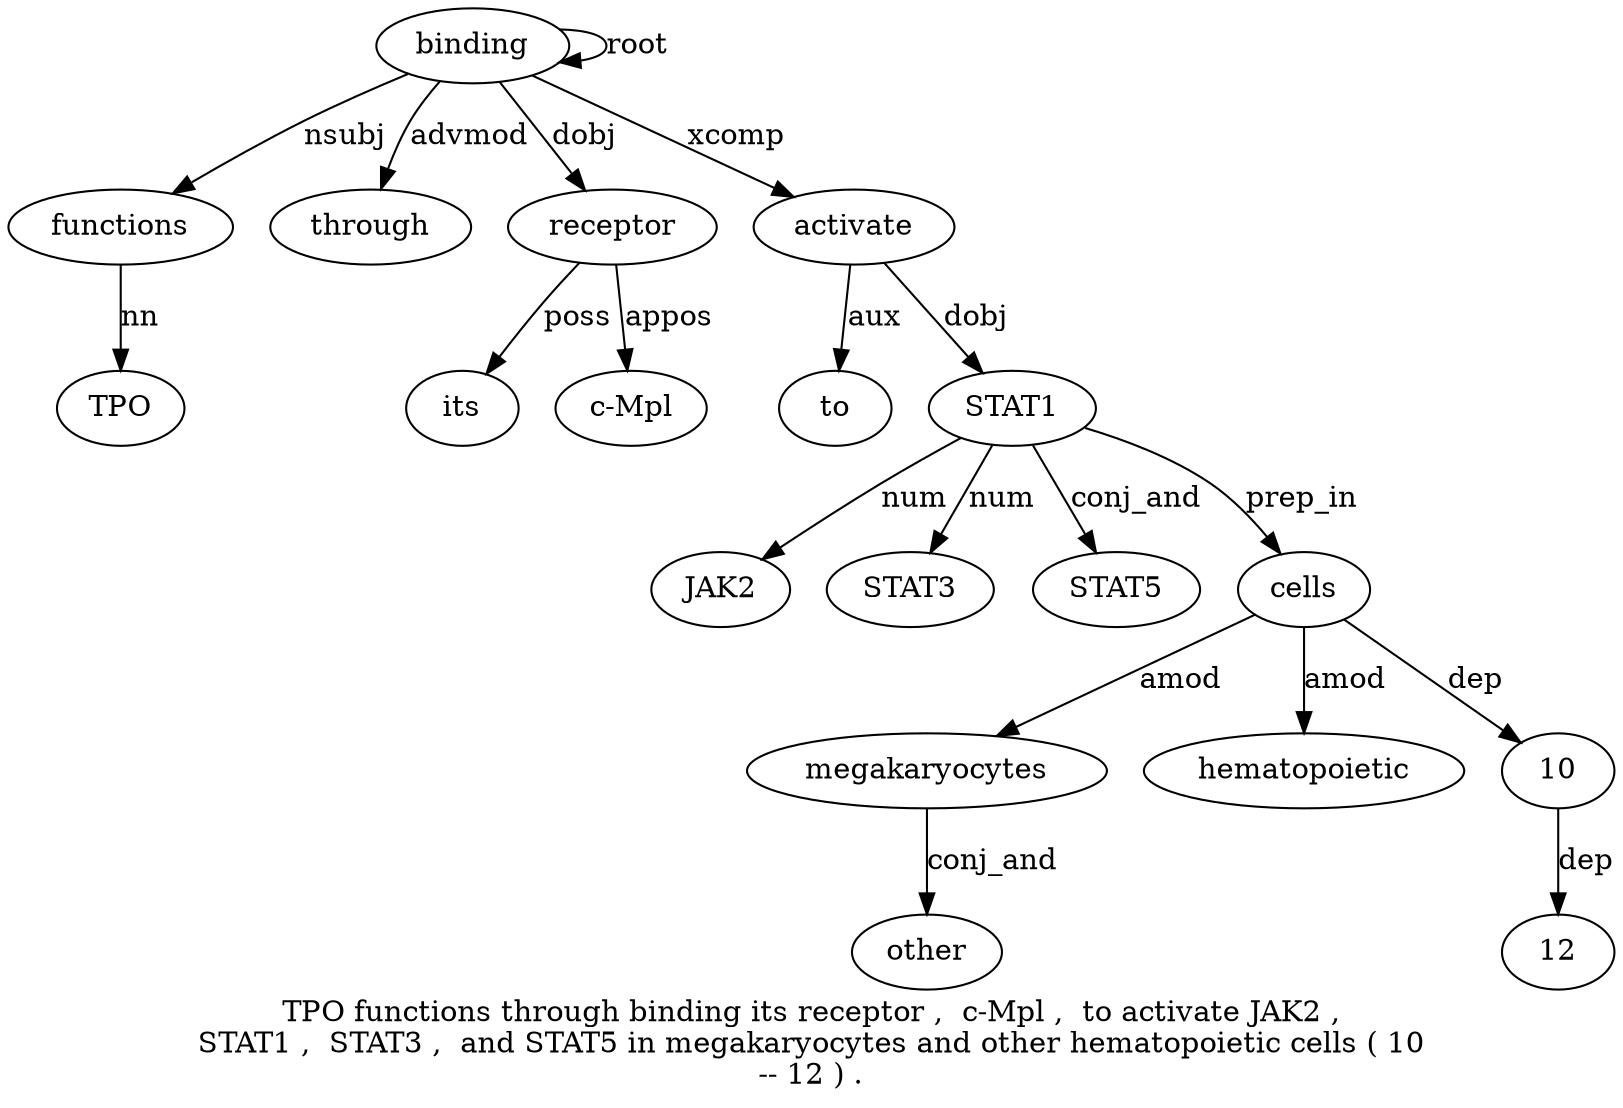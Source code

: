 digraph "TPO functions through binding its receptor ,  c-Mpl ,  to activate JAK2 ,  STAT1 ,  STAT3 ,  and STAT5 in megakaryocytes and other hematopoietic cells ( 10 -- 12 ) ." {
label="TPO functions through binding its receptor ,  c-Mpl ,  to activate JAK2 ,
STAT1 ,  STAT3 ,  and STAT5 in megakaryocytes and other hematopoietic cells ( 10
-- 12 ) .";
functions2 [style=filled, fillcolor=white, label=functions];
TPO1 [style=filled, fillcolor=white, label=TPO];
functions2 -> TPO1  [label=nn];
binding4 [style=filled, fillcolor=white, label=binding];
binding4 -> functions2  [label=nsubj];
through3 [style=filled, fillcolor=white, label=through];
binding4 -> through3  [label=advmod];
binding4 -> binding4  [label=root];
receptor6 [style=filled, fillcolor=white, label=receptor];
its5 [style=filled, fillcolor=white, label=its];
receptor6 -> its5  [label=poss];
binding4 -> receptor6  [label=dobj];
"c-Mpl8" [style=filled, fillcolor=white, label="c-Mpl"];
receptor6 -> "c-Mpl8"  [label=appos];
activate11 [style=filled, fillcolor=white, label=activate];
to10 [style=filled, fillcolor=white, label=to];
activate11 -> to10  [label=aux];
binding4 -> activate11  [label=xcomp];
STAT114 [style=filled, fillcolor=white, label=STAT1];
JAK21 [style=filled, fillcolor=white, label=JAK2];
STAT114 -> JAK21  [label=num];
activate11 -> STAT114  [label=dobj];
STAT316 [style=filled, fillcolor=white, label=STAT3];
STAT114 -> STAT316  [label=num];
STAT519 [style=filled, fillcolor=white, label=STAT5];
STAT114 -> STAT519  [label=conj_and];
cells25 [style=filled, fillcolor=white, label=cells];
megakaryocytes21 [style=filled, fillcolor=white, label=megakaryocytes];
cells25 -> megakaryocytes21  [label=amod];
other23 [style=filled, fillcolor=white, label=other];
megakaryocytes21 -> other23  [label=conj_and];
hematopoietic24 [style=filled, fillcolor=white, label=hematopoietic];
cells25 -> hematopoietic24  [label=amod];
STAT114 -> cells25  [label=prep_in];
1027 [style=filled, fillcolor=white, label=10];
cells25 -> 1027  [label=dep];
1229 [style=filled, fillcolor=white, label=12];
1027 -> 1229  [label=dep];
}
